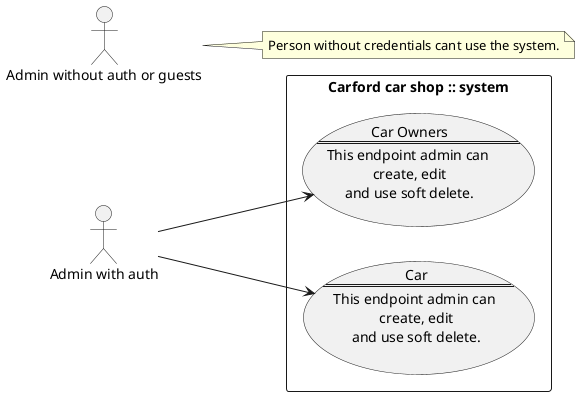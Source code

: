 @startuml "use_cases_endpoints"
left to right direction
actor "Admin with auth" as admin
actor "Admin without auth or guests" as guest


rectangle "Carford car shop :: system" {
  usecase UC1 as "Car Owners
==
This endpoint admin can \ncreate, edit\nand use soft delete."
  usecase UC2 as "Car
==
This endpoint admin can \ncreate, edit\nand use soft delete."
}
admin --> UC1
admin --> UC2
note right of guest : Person without credentials cant use the system.
@enduml
